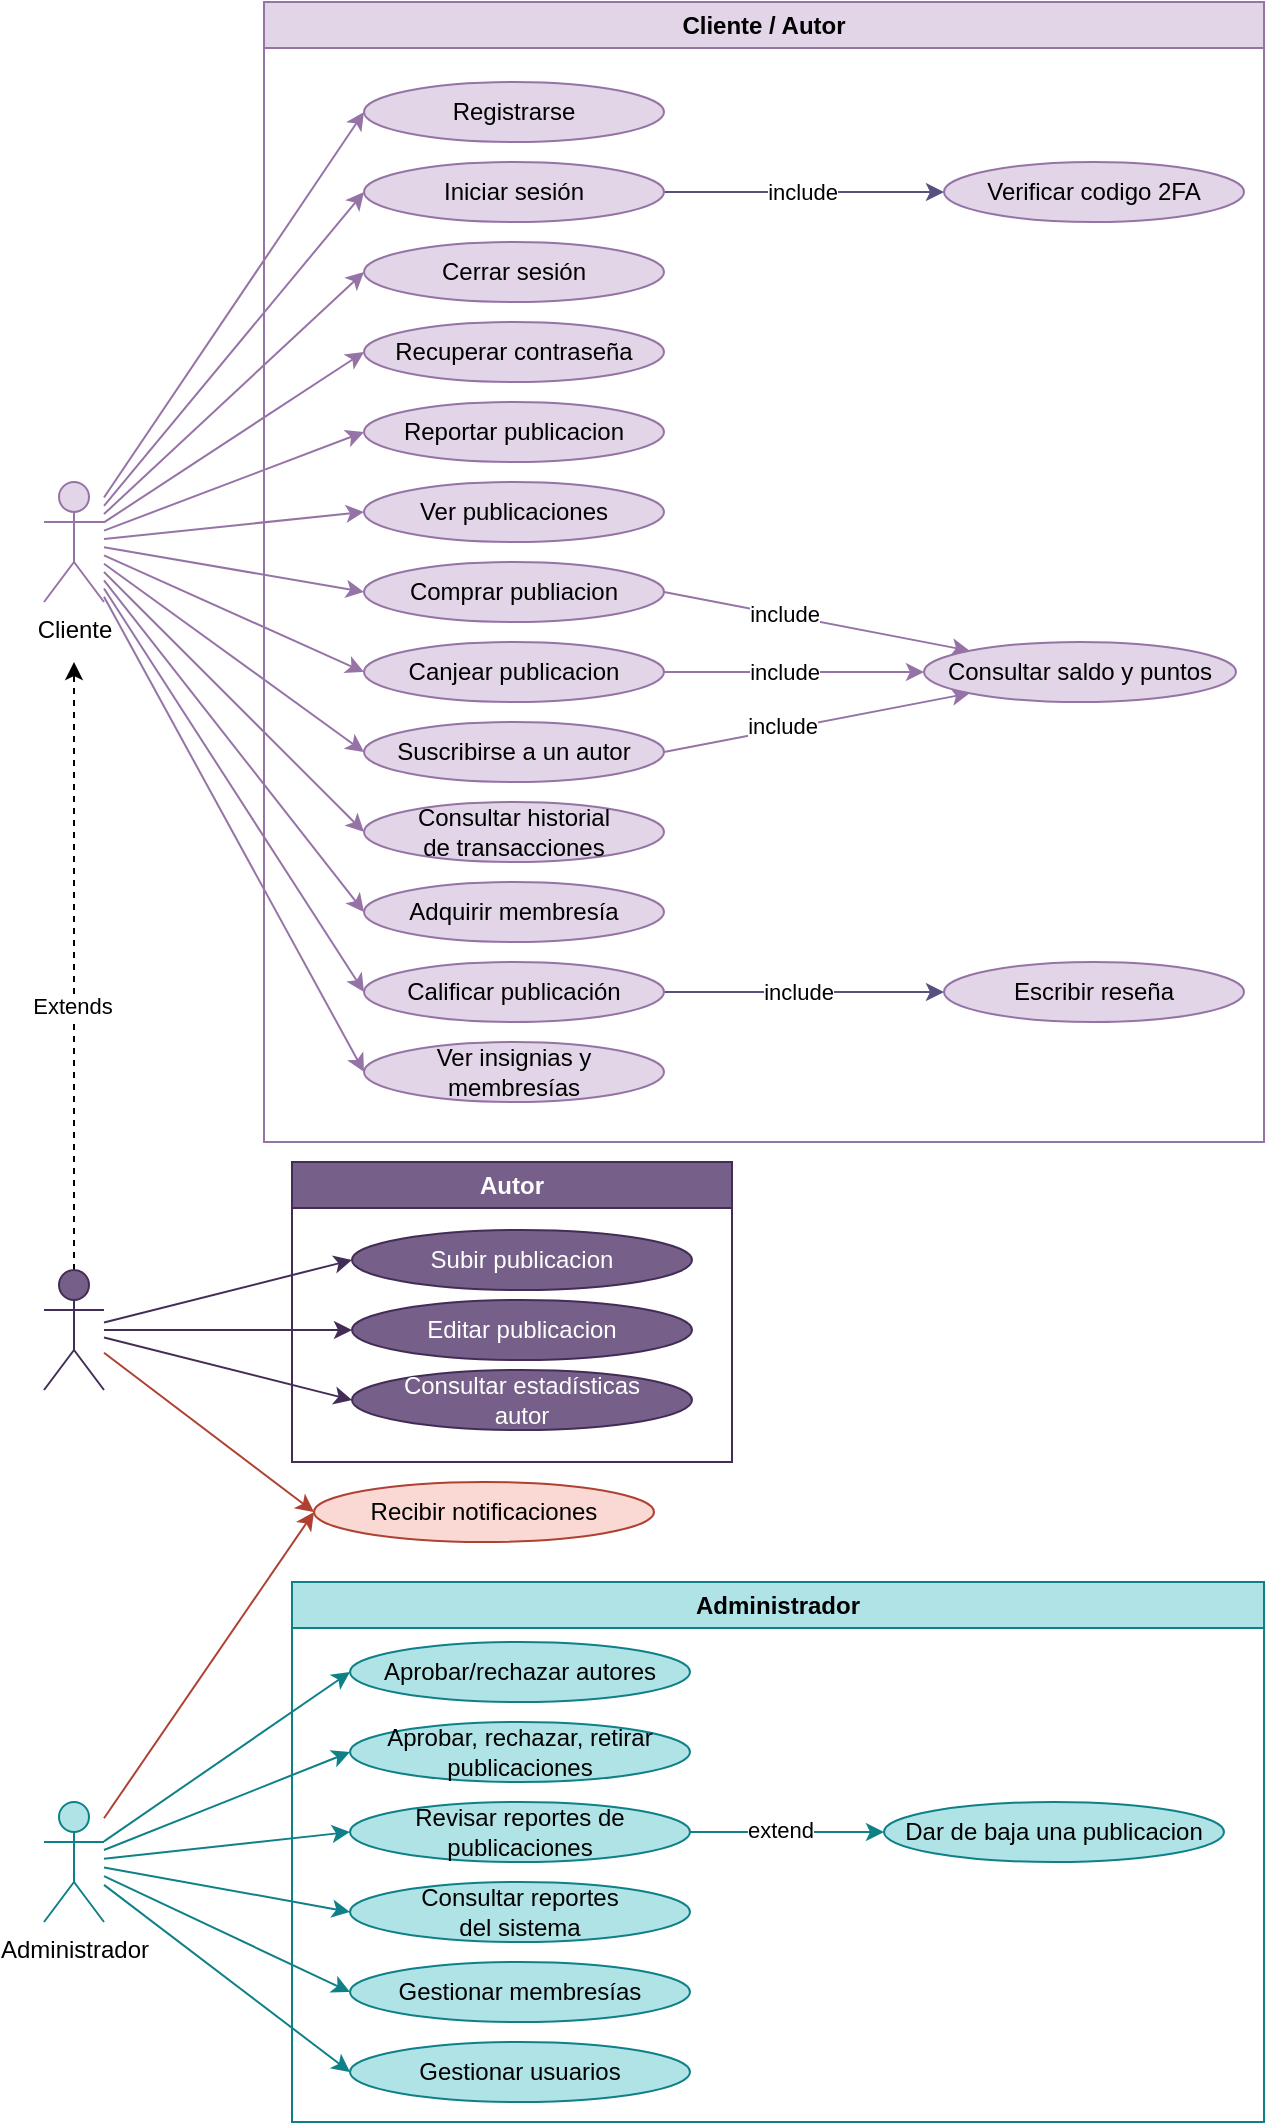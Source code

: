 <mxfile version="28.1.2">
  <diagram name="Página-1" id="qCq4TY37cb-DtzYTig2c">
    <mxGraphModel dx="1265" dy="1314" grid="1" gridSize="10" guides="1" tooltips="1" connect="1" arrows="1" fold="1" page="1" pageScale="1" pageWidth="827" pageHeight="1169" math="0" shadow="0">
      <root>
        <mxCell id="0" />
        <mxCell id="1" parent="0" />
        <mxCell id="owdTA4QqSbSzR3iRlz-L-26" style="rounded=0;orthogonalLoop=1;jettySize=auto;html=1;entryX=0;entryY=0.5;entryDx=0;entryDy=0;fillColor=#e1d5e7;strokeColor=#9673a6;" edge="1" parent="1" source="owdTA4QqSbSzR3iRlz-L-1" target="owdTA4QqSbSzR3iRlz-L-6">
          <mxGeometry relative="1" as="geometry" />
        </mxCell>
        <mxCell id="owdTA4QqSbSzR3iRlz-L-27" style="rounded=0;orthogonalLoop=1;jettySize=auto;html=1;entryX=0;entryY=0.5;entryDx=0;entryDy=0;fillColor=#e1d5e7;strokeColor=#9673a6;" edge="1" parent="1" source="owdTA4QqSbSzR3iRlz-L-1" target="owdTA4QqSbSzR3iRlz-L-7">
          <mxGeometry relative="1" as="geometry" />
        </mxCell>
        <mxCell id="owdTA4QqSbSzR3iRlz-L-28" style="rounded=0;orthogonalLoop=1;jettySize=auto;html=1;entryX=0;entryY=0.5;entryDx=0;entryDy=0;fillColor=#e1d5e7;strokeColor=#9673a6;" edge="1" parent="1" source="owdTA4QqSbSzR3iRlz-L-1" target="owdTA4QqSbSzR3iRlz-L-8">
          <mxGeometry relative="1" as="geometry" />
        </mxCell>
        <mxCell id="owdTA4QqSbSzR3iRlz-L-29" style="rounded=0;orthogonalLoop=1;jettySize=auto;html=1;entryX=0;entryY=0.5;entryDx=0;entryDy=0;fillColor=#e1d5e7;strokeColor=#9673a6;" edge="1" parent="1" source="owdTA4QqSbSzR3iRlz-L-1" target="owdTA4QqSbSzR3iRlz-L-9">
          <mxGeometry relative="1" as="geometry" />
        </mxCell>
        <mxCell id="owdTA4QqSbSzR3iRlz-L-30" style="rounded=0;orthogonalLoop=1;jettySize=auto;html=1;entryX=0;entryY=0.5;entryDx=0;entryDy=0;fillColor=#e1d5e7;strokeColor=#9673a6;" edge="1" parent="1" source="owdTA4QqSbSzR3iRlz-L-1" target="owdTA4QqSbSzR3iRlz-L-21">
          <mxGeometry relative="1" as="geometry" />
        </mxCell>
        <mxCell id="owdTA4QqSbSzR3iRlz-L-31" style="rounded=0;orthogonalLoop=1;jettySize=auto;html=1;entryX=0;entryY=0.5;entryDx=0;entryDy=0;fillColor=#e1d5e7;strokeColor=#9673a6;" edge="1" parent="1" source="owdTA4QqSbSzR3iRlz-L-1" target="owdTA4QqSbSzR3iRlz-L-10">
          <mxGeometry relative="1" as="geometry" />
        </mxCell>
        <mxCell id="owdTA4QqSbSzR3iRlz-L-32" style="rounded=0;orthogonalLoop=1;jettySize=auto;html=1;entryX=0;entryY=0.5;entryDx=0;entryDy=0;fillColor=#e1d5e7;strokeColor=#9673a6;" edge="1" parent="1" source="owdTA4QqSbSzR3iRlz-L-1" target="owdTA4QqSbSzR3iRlz-L-11">
          <mxGeometry relative="1" as="geometry" />
        </mxCell>
        <mxCell id="owdTA4QqSbSzR3iRlz-L-33" style="rounded=0;orthogonalLoop=1;jettySize=auto;html=1;entryX=0;entryY=0.5;entryDx=0;entryDy=0;fillColor=#e1d5e7;strokeColor=#9673a6;" edge="1" parent="1" source="owdTA4QqSbSzR3iRlz-L-1" target="owdTA4QqSbSzR3iRlz-L-12">
          <mxGeometry relative="1" as="geometry" />
        </mxCell>
        <mxCell id="owdTA4QqSbSzR3iRlz-L-34" style="rounded=0;orthogonalLoop=1;jettySize=auto;html=1;entryX=0;entryY=0.5;entryDx=0;entryDy=0;fillColor=#e1d5e7;strokeColor=#9673a6;" edge="1" parent="1" source="owdTA4QqSbSzR3iRlz-L-1" target="owdTA4QqSbSzR3iRlz-L-13">
          <mxGeometry relative="1" as="geometry" />
        </mxCell>
        <mxCell id="owdTA4QqSbSzR3iRlz-L-35" style="rounded=0;orthogonalLoop=1;jettySize=auto;html=1;entryX=0;entryY=0.5;entryDx=0;entryDy=0;fillColor=#e1d5e7;strokeColor=#9673a6;" edge="1" parent="1" source="owdTA4QqSbSzR3iRlz-L-1" target="owdTA4QqSbSzR3iRlz-L-18">
          <mxGeometry relative="1" as="geometry" />
        </mxCell>
        <mxCell id="owdTA4QqSbSzR3iRlz-L-36" style="rounded=0;orthogonalLoop=1;jettySize=auto;html=1;entryX=0;entryY=0.5;entryDx=0;entryDy=0;fillColor=#e1d5e7;strokeColor=#9673a6;" edge="1" parent="1" source="owdTA4QqSbSzR3iRlz-L-1" target="owdTA4QqSbSzR3iRlz-L-19">
          <mxGeometry relative="1" as="geometry" />
        </mxCell>
        <mxCell id="owdTA4QqSbSzR3iRlz-L-37" style="rounded=0;orthogonalLoop=1;jettySize=auto;html=1;entryX=0;entryY=0.5;entryDx=0;entryDy=0;fillColor=#e1d5e7;strokeColor=#9673a6;" edge="1" parent="1" source="owdTA4QqSbSzR3iRlz-L-1" target="owdTA4QqSbSzR3iRlz-L-20">
          <mxGeometry relative="1" as="geometry" />
        </mxCell>
        <mxCell id="owdTA4QqSbSzR3iRlz-L-38" style="rounded=0;orthogonalLoop=1;jettySize=auto;html=1;entryX=0;entryY=0.5;entryDx=0;entryDy=0;fillColor=#e1d5e7;strokeColor=#9673a6;" edge="1" parent="1" source="owdTA4QqSbSzR3iRlz-L-1" target="owdTA4QqSbSzR3iRlz-L-25">
          <mxGeometry relative="1" as="geometry" />
        </mxCell>
        <mxCell id="owdTA4QqSbSzR3iRlz-L-1" value="Cliente" style="shape=umlActor;verticalLabelPosition=bottom;verticalAlign=top;html=1;outlineConnect=0;fillColor=#e1d5e7;strokeColor=#9673a6;" vertex="1" parent="1">
          <mxGeometry x="109" y="295" width="30" height="60" as="geometry" />
        </mxCell>
        <mxCell id="owdTA4QqSbSzR3iRlz-L-39" style="edgeStyle=orthogonalEdgeStyle;rounded=0;orthogonalLoop=1;jettySize=auto;html=1;dashed=1;" edge="1" parent="1" source="owdTA4QqSbSzR3iRlz-L-2">
          <mxGeometry relative="1" as="geometry">
            <mxPoint x="124" y="385" as="targetPoint" />
            <Array as="points">
              <mxPoint x="124" y="395" />
              <mxPoint x="124" y="395" />
            </Array>
          </mxGeometry>
        </mxCell>
        <mxCell id="owdTA4QqSbSzR3iRlz-L-41" value="Extends" style="edgeLabel;html=1;align=center;verticalAlign=middle;resizable=0;points=[];" vertex="1" connectable="0" parent="owdTA4QqSbSzR3iRlz-L-39">
          <mxGeometry x="-0.128" y="1" relative="1" as="geometry">
            <mxPoint as="offset" />
          </mxGeometry>
        </mxCell>
        <mxCell id="owdTA4QqSbSzR3iRlz-L-48" style="rounded=0;orthogonalLoop=1;jettySize=auto;html=1;entryX=0;entryY=0.5;entryDx=0;entryDy=0;fillColor=#76608a;strokeColor=#432D57;" edge="1" parent="1" source="owdTA4QqSbSzR3iRlz-L-2" target="owdTA4QqSbSzR3iRlz-L-44">
          <mxGeometry relative="1" as="geometry" />
        </mxCell>
        <mxCell id="owdTA4QqSbSzR3iRlz-L-49" style="rounded=0;orthogonalLoop=1;jettySize=auto;html=1;entryX=0;entryY=0.5;entryDx=0;entryDy=0;fillColor=#76608a;strokeColor=#432D57;" edge="1" parent="1" source="owdTA4QqSbSzR3iRlz-L-2" target="owdTA4QqSbSzR3iRlz-L-45">
          <mxGeometry relative="1" as="geometry" />
        </mxCell>
        <mxCell id="owdTA4QqSbSzR3iRlz-L-50" style="rounded=0;orthogonalLoop=1;jettySize=auto;html=1;entryX=0;entryY=0.5;entryDx=0;entryDy=0;fillColor=#76608a;strokeColor=#432D57;" edge="1" parent="1" source="owdTA4QqSbSzR3iRlz-L-2" target="owdTA4QqSbSzR3iRlz-L-46">
          <mxGeometry relative="1" as="geometry" />
        </mxCell>
        <mxCell id="owdTA4QqSbSzR3iRlz-L-70" style="rounded=0;orthogonalLoop=1;jettySize=auto;html=1;entryX=0;entryY=0.5;entryDx=0;entryDy=0;fillColor=#fad9d5;strokeColor=#ae4132;" edge="1" parent="1" source="owdTA4QqSbSzR3iRlz-L-2" target="owdTA4QqSbSzR3iRlz-L-69">
          <mxGeometry relative="1" as="geometry" />
        </mxCell>
        <mxCell id="owdTA4QqSbSzR3iRlz-L-2" value="Autor" style="shape=umlActor;verticalLabelPosition=bottom;verticalAlign=top;html=1;outlineConnect=0;fillColor=#76608a;fontColor=#ffffff;strokeColor=#432D57;" vertex="1" parent="1">
          <mxGeometry x="109" y="689" width="30" height="60" as="geometry" />
        </mxCell>
        <mxCell id="owdTA4QqSbSzR3iRlz-L-63" style="rounded=0;orthogonalLoop=1;jettySize=auto;html=1;entryX=0;entryY=0.5;entryDx=0;entryDy=0;fillColor=#b0e3e6;strokeColor=#0e8088;" edge="1" parent="1" source="owdTA4QqSbSzR3iRlz-L-3" target="owdTA4QqSbSzR3iRlz-L-52">
          <mxGeometry relative="1" as="geometry" />
        </mxCell>
        <mxCell id="owdTA4QqSbSzR3iRlz-L-64" style="rounded=0;orthogonalLoop=1;jettySize=auto;html=1;entryX=0;entryY=0.5;entryDx=0;entryDy=0;fillColor=#b0e3e6;strokeColor=#0e8088;" edge="1" parent="1" source="owdTA4QqSbSzR3iRlz-L-3" target="owdTA4QqSbSzR3iRlz-L-53">
          <mxGeometry relative="1" as="geometry" />
        </mxCell>
        <mxCell id="owdTA4QqSbSzR3iRlz-L-65" style="rounded=0;orthogonalLoop=1;jettySize=auto;html=1;entryX=0;entryY=0.5;entryDx=0;entryDy=0;fillColor=#b0e3e6;strokeColor=#0e8088;" edge="1" parent="1" source="owdTA4QqSbSzR3iRlz-L-3" target="owdTA4QqSbSzR3iRlz-L-54">
          <mxGeometry relative="1" as="geometry" />
        </mxCell>
        <mxCell id="owdTA4QqSbSzR3iRlz-L-66" style="rounded=0;orthogonalLoop=1;jettySize=auto;html=1;entryX=0;entryY=0.5;entryDx=0;entryDy=0;fillColor=#b0e3e6;strokeColor=#0e8088;" edge="1" parent="1" source="owdTA4QqSbSzR3iRlz-L-3" target="owdTA4QqSbSzR3iRlz-L-55">
          <mxGeometry relative="1" as="geometry" />
        </mxCell>
        <mxCell id="owdTA4QqSbSzR3iRlz-L-67" style="rounded=0;orthogonalLoop=1;jettySize=auto;html=1;entryX=0;entryY=0.5;entryDx=0;entryDy=0;fillColor=#b0e3e6;strokeColor=#0e8088;" edge="1" parent="1" source="owdTA4QqSbSzR3iRlz-L-3" target="owdTA4QqSbSzR3iRlz-L-56">
          <mxGeometry relative="1" as="geometry" />
        </mxCell>
        <mxCell id="owdTA4QqSbSzR3iRlz-L-68" style="rounded=0;orthogonalLoop=1;jettySize=auto;html=1;entryX=0;entryY=0.5;entryDx=0;entryDy=0;fillColor=#b0e3e6;strokeColor=#0e8088;" edge="1" parent="1" source="owdTA4QqSbSzR3iRlz-L-3" target="owdTA4QqSbSzR3iRlz-L-57">
          <mxGeometry relative="1" as="geometry" />
        </mxCell>
        <mxCell id="owdTA4QqSbSzR3iRlz-L-71" style="rounded=0;orthogonalLoop=1;jettySize=auto;html=1;entryX=0;entryY=0.5;entryDx=0;entryDy=0;fillColor=#fad9d5;strokeColor=#ae4132;" edge="1" parent="1" source="owdTA4QqSbSzR3iRlz-L-3" target="owdTA4QqSbSzR3iRlz-L-69">
          <mxGeometry relative="1" as="geometry" />
        </mxCell>
        <mxCell id="owdTA4QqSbSzR3iRlz-L-3" value="Administrador" style="shape=umlActor;verticalLabelPosition=bottom;verticalAlign=top;html=1;outlineConnect=0;fillColor=#b0e3e6;strokeColor=#0e8088;" vertex="1" parent="1">
          <mxGeometry x="109" y="955" width="30" height="60" as="geometry" />
        </mxCell>
        <mxCell id="owdTA4QqSbSzR3iRlz-L-6" value="Registrarse" style="ellipse;whiteSpace=wrap;html=1;fillColor=#e1d5e7;strokeColor=#9673a6;" vertex="1" parent="1">
          <mxGeometry x="269" y="95" width="150" height="30" as="geometry" />
        </mxCell>
        <mxCell id="owdTA4QqSbSzR3iRlz-L-76" style="edgeStyle=orthogonalEdgeStyle;rounded=0;orthogonalLoop=1;jettySize=auto;html=1;exitX=1;exitY=0.5;exitDx=0;exitDy=0;entryX=0;entryY=0.5;entryDx=0;entryDy=0;fillColor=#d0cee2;strokeColor=#56517e;" edge="1" parent="1" source="owdTA4QqSbSzR3iRlz-L-7" target="owdTA4QqSbSzR3iRlz-L-75">
          <mxGeometry relative="1" as="geometry" />
        </mxCell>
        <mxCell id="owdTA4QqSbSzR3iRlz-L-77" value="include" style="edgeLabel;html=1;align=center;verticalAlign=middle;resizable=0;points=[];" vertex="1" connectable="0" parent="owdTA4QqSbSzR3iRlz-L-76">
          <mxGeometry x="-0.023" relative="1" as="geometry">
            <mxPoint as="offset" />
          </mxGeometry>
        </mxCell>
        <mxCell id="owdTA4QqSbSzR3iRlz-L-7" value="Iniciar sesión" style="ellipse;whiteSpace=wrap;html=1;fillColor=#e1d5e7;strokeColor=#9673a6;" vertex="1" parent="1">
          <mxGeometry x="269" y="135" width="150" height="30" as="geometry" />
        </mxCell>
        <mxCell id="owdTA4QqSbSzR3iRlz-L-8" value="Cerrar sesión" style="ellipse;whiteSpace=wrap;html=1;fillColor=#e1d5e7;strokeColor=#9673a6;" vertex="1" parent="1">
          <mxGeometry x="269" y="175" width="150" height="30" as="geometry" />
        </mxCell>
        <mxCell id="owdTA4QqSbSzR3iRlz-L-9" value="Recuperar contraseña" style="ellipse;whiteSpace=wrap;html=1;fillColor=#e1d5e7;strokeColor=#9673a6;" vertex="1" parent="1">
          <mxGeometry x="269" y="215" width="150" height="30" as="geometry" />
        </mxCell>
        <mxCell id="owdTA4QqSbSzR3iRlz-L-10" value="Ver publicaciones" style="ellipse;whiteSpace=wrap;html=1;fillColor=#e1d5e7;strokeColor=#9673a6;" vertex="1" parent="1">
          <mxGeometry x="269" y="295" width="150" height="30" as="geometry" />
        </mxCell>
        <mxCell id="owdTA4QqSbSzR3iRlz-L-15" style="rounded=0;orthogonalLoop=1;jettySize=auto;html=1;exitX=1;exitY=0.5;exitDx=0;exitDy=0;entryX=0;entryY=0;entryDx=0;entryDy=0;fillColor=#e1d5e7;strokeColor=#9673a6;" edge="1" parent="1" source="owdTA4QqSbSzR3iRlz-L-11" target="owdTA4QqSbSzR3iRlz-L-14">
          <mxGeometry relative="1" as="geometry" />
        </mxCell>
        <mxCell id="owdTA4QqSbSzR3iRlz-L-22" value="include" style="edgeLabel;html=1;align=center;verticalAlign=middle;resizable=0;points=[];" vertex="1" connectable="0" parent="owdTA4QqSbSzR3iRlz-L-15">
          <mxGeometry x="-0.149" y="1" relative="1" as="geometry">
            <mxPoint x="-5" y="-1" as="offset" />
          </mxGeometry>
        </mxCell>
        <mxCell id="owdTA4QqSbSzR3iRlz-L-11" value="Comprar publiacion" style="ellipse;whiteSpace=wrap;html=1;fillColor=#e1d5e7;strokeColor=#9673a6;" vertex="1" parent="1">
          <mxGeometry x="269" y="335" width="150" height="30" as="geometry" />
        </mxCell>
        <mxCell id="owdTA4QqSbSzR3iRlz-L-16" style="edgeStyle=orthogonalEdgeStyle;rounded=0;orthogonalLoop=1;jettySize=auto;html=1;exitX=1;exitY=0.5;exitDx=0;exitDy=0;entryX=0;entryY=0.5;entryDx=0;entryDy=0;fillColor=#e1d5e7;strokeColor=#9673a6;" edge="1" parent="1" source="owdTA4QqSbSzR3iRlz-L-12" target="owdTA4QqSbSzR3iRlz-L-14">
          <mxGeometry relative="1" as="geometry" />
        </mxCell>
        <mxCell id="owdTA4QqSbSzR3iRlz-L-23" value="include" style="edgeLabel;html=1;align=center;verticalAlign=middle;resizable=0;points=[];" vertex="1" connectable="0" parent="owdTA4QqSbSzR3iRlz-L-16">
          <mxGeometry x="-0.271" y="1" relative="1" as="geometry">
            <mxPoint x="12" y="1" as="offset" />
          </mxGeometry>
        </mxCell>
        <mxCell id="owdTA4QqSbSzR3iRlz-L-12" value="Canjear publicacion" style="ellipse;whiteSpace=wrap;html=1;fillColor=#e1d5e7;strokeColor=#9673a6;" vertex="1" parent="1">
          <mxGeometry x="269" y="375" width="150" height="30" as="geometry" />
        </mxCell>
        <mxCell id="owdTA4QqSbSzR3iRlz-L-17" style="rounded=0;orthogonalLoop=1;jettySize=auto;html=1;exitX=1;exitY=0.5;exitDx=0;exitDy=0;entryX=0;entryY=1;entryDx=0;entryDy=0;fillColor=#e1d5e7;strokeColor=#9673a6;" edge="1" parent="1" source="owdTA4QqSbSzR3iRlz-L-13" target="owdTA4QqSbSzR3iRlz-L-14">
          <mxGeometry relative="1" as="geometry" />
        </mxCell>
        <mxCell id="owdTA4QqSbSzR3iRlz-L-24" value="include" style="edgeLabel;html=1;align=center;verticalAlign=middle;resizable=0;points=[];" vertex="1" connectable="0" parent="owdTA4QqSbSzR3iRlz-L-17">
          <mxGeometry x="-0.225" y="2" relative="1" as="geometry">
            <mxPoint as="offset" />
          </mxGeometry>
        </mxCell>
        <mxCell id="owdTA4QqSbSzR3iRlz-L-13" value="Suscribirse a un autor" style="ellipse;whiteSpace=wrap;html=1;fillColor=#e1d5e7;strokeColor=#9673a6;" vertex="1" parent="1">
          <mxGeometry x="269" y="415" width="150" height="30" as="geometry" />
        </mxCell>
        <mxCell id="owdTA4QqSbSzR3iRlz-L-14" value="Consultar saldo y puntos" style="ellipse;whiteSpace=wrap;html=1;fillColor=#e1d5e7;strokeColor=#9673a6;" vertex="1" parent="1">
          <mxGeometry x="549" y="375" width="156" height="30" as="geometry" />
        </mxCell>
        <mxCell id="owdTA4QqSbSzR3iRlz-L-18" value="Consultar historial&lt;div&gt;de transacciones&lt;/div&gt;" style="ellipse;whiteSpace=wrap;html=1;fillColor=#e1d5e7;strokeColor=#9673a6;" vertex="1" parent="1">
          <mxGeometry x="269" y="455" width="150" height="30" as="geometry" />
        </mxCell>
        <mxCell id="owdTA4QqSbSzR3iRlz-L-19" value="Adquirir membresía" style="ellipse;whiteSpace=wrap;html=1;fillColor=#e1d5e7;strokeColor=#9673a6;" vertex="1" parent="1">
          <mxGeometry x="269" y="495" width="150" height="30" as="geometry" />
        </mxCell>
        <mxCell id="owdTA4QqSbSzR3iRlz-L-73" style="edgeStyle=orthogonalEdgeStyle;rounded=0;orthogonalLoop=1;jettySize=auto;html=1;exitX=1;exitY=0.5;exitDx=0;exitDy=0;entryX=0;entryY=0.5;entryDx=0;entryDy=0;fillColor=#d0cee2;strokeColor=#56517e;" edge="1" parent="1" source="owdTA4QqSbSzR3iRlz-L-20" target="owdTA4QqSbSzR3iRlz-L-72">
          <mxGeometry relative="1" as="geometry" />
        </mxCell>
        <mxCell id="owdTA4QqSbSzR3iRlz-L-74" value="include" style="edgeLabel;html=1;align=center;verticalAlign=middle;resizable=0;points=[];" vertex="1" connectable="0" parent="owdTA4QqSbSzR3iRlz-L-73">
          <mxGeometry x="-0.047" relative="1" as="geometry">
            <mxPoint as="offset" />
          </mxGeometry>
        </mxCell>
        <mxCell id="owdTA4QqSbSzR3iRlz-L-20" value="Calificar&lt;span style=&quot;background-color: transparent; color: light-dark(rgb(0, 0, 0), rgb(255, 255, 255));&quot;&gt;&amp;nbsp;publicación&lt;/span&gt;" style="ellipse;whiteSpace=wrap;html=1;fillColor=#e1d5e7;strokeColor=#9673a6;" vertex="1" parent="1">
          <mxGeometry x="269" y="535" width="150" height="30" as="geometry" />
        </mxCell>
        <mxCell id="owdTA4QqSbSzR3iRlz-L-21" value="Reportar publicacion" style="ellipse;whiteSpace=wrap;html=1;fillColor=#e1d5e7;strokeColor=#9673a6;" vertex="1" parent="1">
          <mxGeometry x="269" y="255" width="150" height="30" as="geometry" />
        </mxCell>
        <mxCell id="owdTA4QqSbSzR3iRlz-L-25" value="Ver insignias y&lt;div&gt;membresías&lt;/div&gt;" style="ellipse;whiteSpace=wrap;html=1;fillColor=#e1d5e7;strokeColor=#9673a6;" vertex="1" parent="1">
          <mxGeometry x="269" y="575" width="150" height="30" as="geometry" />
        </mxCell>
        <mxCell id="owdTA4QqSbSzR3iRlz-L-43" value="Cliente / Autor" style="swimlane;whiteSpace=wrap;html=1;fillColor=#e1d5e7;strokeColor=#9673a6;" vertex="1" parent="1">
          <mxGeometry x="219" y="55" width="500" height="570" as="geometry" />
        </mxCell>
        <mxCell id="owdTA4QqSbSzR3iRlz-L-72" value="Escribir reseña" style="ellipse;whiteSpace=wrap;html=1;fillColor=#e1d5e7;strokeColor=#9673a6;" vertex="1" parent="owdTA4QqSbSzR3iRlz-L-43">
          <mxGeometry x="340" y="480" width="150" height="30" as="geometry" />
        </mxCell>
        <mxCell id="owdTA4QqSbSzR3iRlz-L-75" value="Verificar codigo 2FA" style="ellipse;whiteSpace=wrap;html=1;fillColor=#e1d5e7;strokeColor=#9673a6;" vertex="1" parent="owdTA4QqSbSzR3iRlz-L-43">
          <mxGeometry x="340" y="80" width="150" height="30" as="geometry" />
        </mxCell>
        <mxCell id="owdTA4QqSbSzR3iRlz-L-47" value="Autor" style="swimlane;whiteSpace=wrap;html=1;fillColor=#76608a;fontColor=#ffffff;strokeColor=#432D57;" vertex="1" parent="1">
          <mxGeometry x="233" y="635" width="220" height="150" as="geometry" />
        </mxCell>
        <mxCell id="owdTA4QqSbSzR3iRlz-L-44" value="Subir publicacion" style="ellipse;whiteSpace=wrap;html=1;fillColor=#76608a;strokeColor=#432D57;fontColor=#ffffff;" vertex="1" parent="owdTA4QqSbSzR3iRlz-L-47">
          <mxGeometry x="30" y="34" width="170" height="30" as="geometry" />
        </mxCell>
        <mxCell id="owdTA4QqSbSzR3iRlz-L-45" value="Editar publicacion" style="ellipse;whiteSpace=wrap;html=1;fillColor=#76608a;strokeColor=#432D57;fontColor=#ffffff;" vertex="1" parent="owdTA4QqSbSzR3iRlz-L-47">
          <mxGeometry x="30" y="69" width="170" height="30" as="geometry" />
        </mxCell>
        <mxCell id="owdTA4QqSbSzR3iRlz-L-46" value="Consultar estadísticas&lt;div&gt;autor&lt;/div&gt;" style="ellipse;whiteSpace=wrap;html=1;fillColor=#76608a;strokeColor=#432D57;fontColor=#ffffff;" vertex="1" parent="owdTA4QqSbSzR3iRlz-L-47">
          <mxGeometry x="30" y="104" width="170" height="30" as="geometry" />
        </mxCell>
        <mxCell id="owdTA4QqSbSzR3iRlz-L-52" value="Aprobar/rechazar autores" style="ellipse;whiteSpace=wrap;html=1;fillColor=#b0e3e6;strokeColor=#0e8088;" vertex="1" parent="1">
          <mxGeometry x="262" y="875" width="170" height="30" as="geometry" />
        </mxCell>
        <mxCell id="owdTA4QqSbSzR3iRlz-L-53" value="Aprobar, rechazar, retirar&lt;div&gt;publicaciones&lt;/div&gt;" style="ellipse;whiteSpace=wrap;html=1;fillColor=#b0e3e6;strokeColor=#0e8088;" vertex="1" parent="1">
          <mxGeometry x="262" y="915" width="170" height="30" as="geometry" />
        </mxCell>
        <mxCell id="owdTA4QqSbSzR3iRlz-L-79" style="edgeStyle=orthogonalEdgeStyle;rounded=0;orthogonalLoop=1;jettySize=auto;html=1;exitX=1;exitY=0.5;exitDx=0;exitDy=0;entryX=0;entryY=0.5;entryDx=0;entryDy=0;fillColor=#b0e3e6;strokeColor=#0e8088;" edge="1" parent="1" source="owdTA4QqSbSzR3iRlz-L-54" target="owdTA4QqSbSzR3iRlz-L-78">
          <mxGeometry relative="1" as="geometry" />
        </mxCell>
        <mxCell id="owdTA4QqSbSzR3iRlz-L-80" value="extend" style="edgeLabel;html=1;align=center;verticalAlign=middle;resizable=0;points=[];" vertex="1" connectable="0" parent="owdTA4QqSbSzR3iRlz-L-79">
          <mxGeometry x="-0.08" y="-2" relative="1" as="geometry">
            <mxPoint y="-3" as="offset" />
          </mxGeometry>
        </mxCell>
        <mxCell id="owdTA4QqSbSzR3iRlz-L-54" value="Revisar reportes de publicaciones" style="ellipse;whiteSpace=wrap;html=1;fillColor=#b0e3e6;strokeColor=#0e8088;" vertex="1" parent="1">
          <mxGeometry x="262" y="955" width="170" height="30" as="geometry" />
        </mxCell>
        <mxCell id="owdTA4QqSbSzR3iRlz-L-55" value="Consultar reportes&lt;div&gt;del sistema&lt;/div&gt;" style="ellipse;whiteSpace=wrap;html=1;fillColor=#b0e3e6;strokeColor=#0e8088;" vertex="1" parent="1">
          <mxGeometry x="262" y="995" width="170" height="30" as="geometry" />
        </mxCell>
        <mxCell id="owdTA4QqSbSzR3iRlz-L-56" value="Gestionar membresías" style="ellipse;whiteSpace=wrap;html=1;fillColor=#b0e3e6;strokeColor=#0e8088;" vertex="1" parent="1">
          <mxGeometry x="262" y="1035" width="170" height="30" as="geometry" />
        </mxCell>
        <mxCell id="owdTA4QqSbSzR3iRlz-L-57" value="Gestionar usuarios" style="ellipse;whiteSpace=wrap;html=1;fillColor=#b0e3e6;strokeColor=#0e8088;" vertex="1" parent="1">
          <mxGeometry x="262" y="1075" width="170" height="30" as="geometry" />
        </mxCell>
        <mxCell id="owdTA4QqSbSzR3iRlz-L-62" value="Administrador" style="swimlane;whiteSpace=wrap;html=1;fillColor=#b0e3e6;strokeColor=#0e8088;" vertex="1" parent="1">
          <mxGeometry x="233" y="845" width="486" height="270" as="geometry" />
        </mxCell>
        <mxCell id="owdTA4QqSbSzR3iRlz-L-78" value="Dar de baja una publicacion" style="ellipse;whiteSpace=wrap;html=1;fillColor=#b0e3e6;strokeColor=#0e8088;" vertex="1" parent="owdTA4QqSbSzR3iRlz-L-62">
          <mxGeometry x="296" y="110" width="170" height="30" as="geometry" />
        </mxCell>
        <mxCell id="owdTA4QqSbSzR3iRlz-L-69" value="Recibir notificaciones" style="ellipse;whiteSpace=wrap;html=1;fillColor=#fad9d5;strokeColor=#ae4132;" vertex="1" parent="1">
          <mxGeometry x="244" y="795" width="170" height="30" as="geometry" />
        </mxCell>
      </root>
    </mxGraphModel>
  </diagram>
</mxfile>
